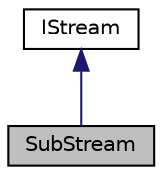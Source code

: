 digraph "SubStream"
{
 // LATEX_PDF_SIZE
  edge [fontname="Helvetica",fontsize="10",labelfontname="Helvetica",labelfontsize="10"];
  node [fontname="Helvetica",fontsize="10",shape=record];
  Node1 [label="SubStream",height=0.2,width=0.4,color="black", fillcolor="grey75", style="filled", fontcolor="black",tooltip="Sub stream class."];
  Node2 -> Node1 [dir="back",color="midnightblue",fontsize="10",style="solid",fontname="Helvetica"];
  Node2 [label="IStream",height=0.2,width=0.4,color="black", fillcolor="white", style="filled",URL="$classarm__compute_1_1graph_1_1frontend_1_1_i_stream.xhtml",tooltip="Stream interface."];
}
